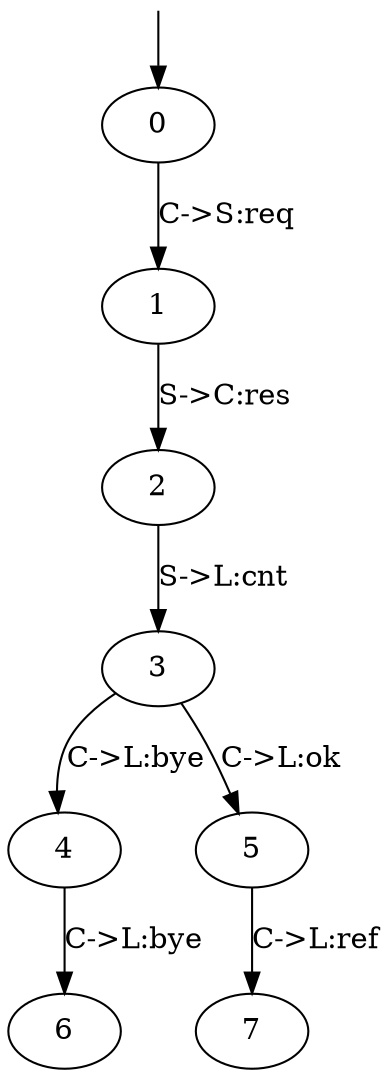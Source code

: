 digraph AutomaWellBranched {
	s0 [label="" height=0 shape=none width=0]
	s0 -> 0
	0 -> 1 [label="C->S:req"]
	1 -> 2 [label="S->C:res"]
	2 -> 3 [label="S->L:cnt"]
	3 -> 4 [label="C->L:bye"]
	3 -> 5 [label="C->L:ok"]
	4 -> 6 [label="C->L:bye"]
	5 -> 7 [label="C->L:ref"]
}